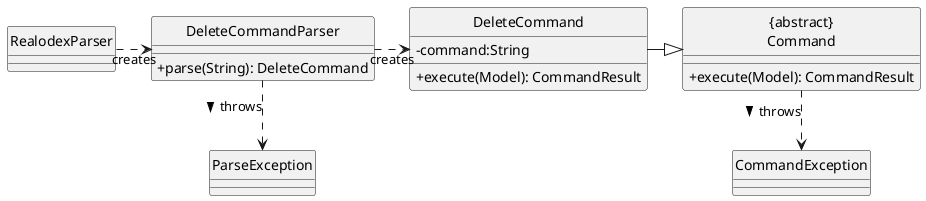 @startuml
hide circle
skinparam classAttributeIconSize 0
skinparam linetype ortho

Class RealodexParser {
}
Class "{abstract}\nCommand" as Command {
  +execute(Model): CommandResult
}
Class DeleteCommand {
-command:String
  +execute(Model): CommandResult
}

Class CommandException
Class ParseException

Class DeleteCommandParser {
  +parse(String): DeleteCommand
}

RealodexParser .right.> DeleteCommandParser : creates
DeleteCommand -right-|> Command
Command .down.> CommandException: throws >
DeleteCommandParser .down.> ParseException: throws >
DeleteCommandParser .right.> DeleteCommand : creates

@enduml
